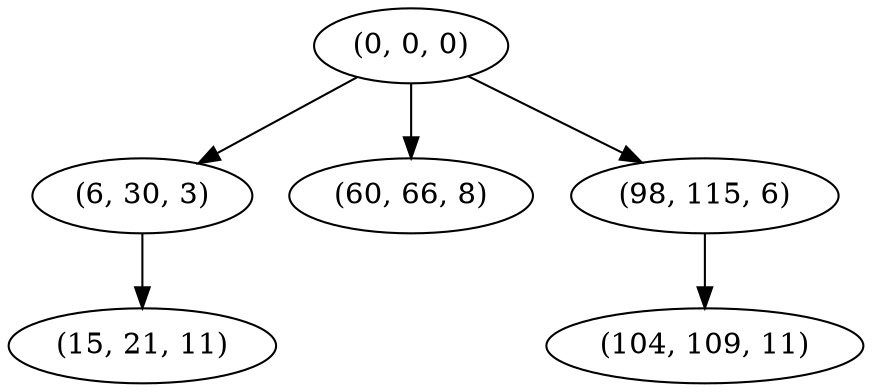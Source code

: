 digraph tree {
    "(0, 0, 0)";
    "(6, 30, 3)";
    "(15, 21, 11)";
    "(60, 66, 8)";
    "(98, 115, 6)";
    "(104, 109, 11)";
    "(0, 0, 0)" -> "(6, 30, 3)";
    "(0, 0, 0)" -> "(60, 66, 8)";
    "(0, 0, 0)" -> "(98, 115, 6)";
    "(6, 30, 3)" -> "(15, 21, 11)";
    "(98, 115, 6)" -> "(104, 109, 11)";
}
